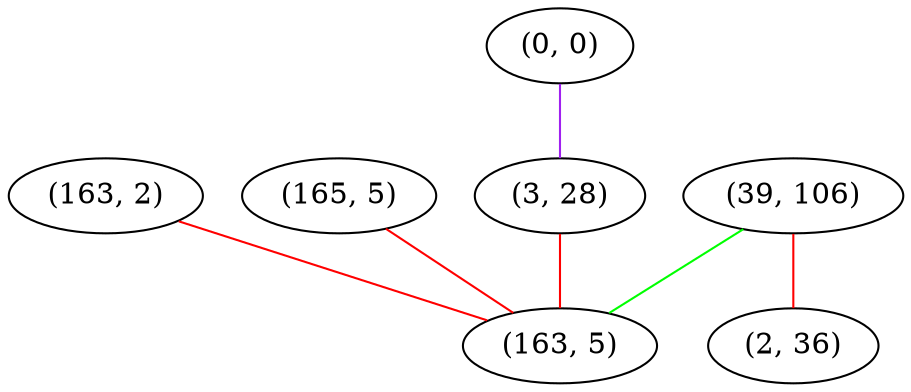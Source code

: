 graph "" {
"(163, 2)";
"(0, 0)";
"(165, 5)";
"(3, 28)";
"(39, 106)";
"(2, 36)";
"(163, 5)";
"(163, 2)" -- "(163, 5)"  [color=red, key=0, weight=1];
"(0, 0)" -- "(3, 28)"  [color=purple, key=0, weight=4];
"(165, 5)" -- "(163, 5)"  [color=red, key=0, weight=1];
"(3, 28)" -- "(163, 5)"  [color=red, key=0, weight=1];
"(39, 106)" -- "(2, 36)"  [color=red, key=0, weight=1];
"(39, 106)" -- "(163, 5)"  [color=green, key=0, weight=2];
}
